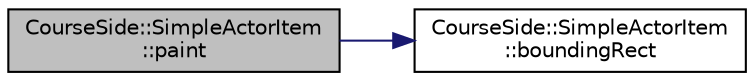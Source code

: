 digraph "CourseSide::SimpleActorItem::paint"
{
 // LATEX_PDF_SIZE
  edge [fontname="Helvetica",fontsize="10",labelfontname="Helvetica",labelfontsize="10"];
  node [fontname="Helvetica",fontsize="10",shape=record];
  rankdir="LR";
  Node1 [label="CourseSide::SimpleActorItem\l::paint",height=0.2,width=0.4,color="black", fillcolor="grey75", style="filled", fontcolor="black",tooltip=" "];
  Node1 -> Node2 [color="midnightblue",fontsize="10",style="solid",fontname="Helvetica"];
  Node2 [label="CourseSide::SimpleActorItem\l::boundingRect",height=0.2,width=0.4,color="black", fillcolor="white", style="filled",URL="$class_course_side_1_1_simple_actor_item.html#ae01a411dec5d21dcbf39531351eec9bc",tooltip=" "];
}
